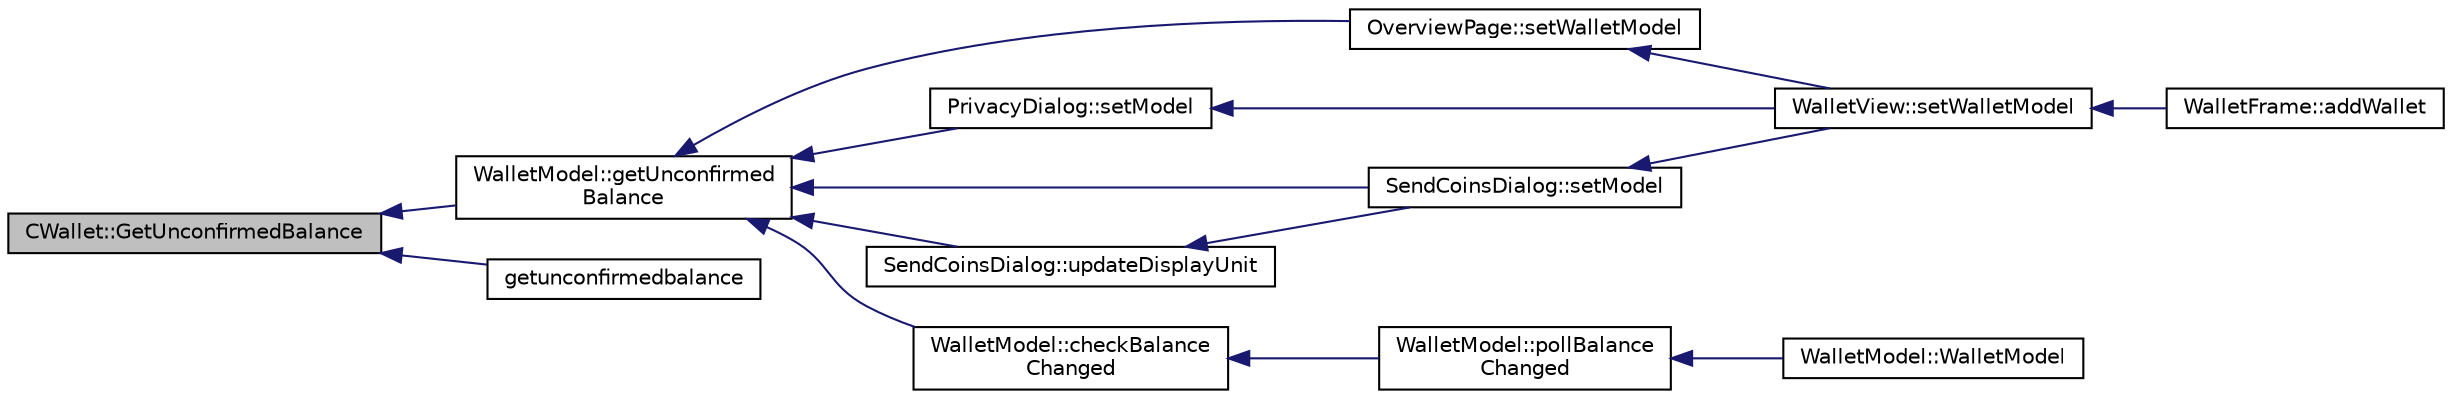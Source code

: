 digraph "CWallet::GetUnconfirmedBalance"
{
  edge [fontname="Helvetica",fontsize="10",labelfontname="Helvetica",labelfontsize="10"];
  node [fontname="Helvetica",fontsize="10",shape=record];
  rankdir="LR";
  Node846 [label="CWallet::GetUnconfirmedBalance",height=0.2,width=0.4,color="black", fillcolor="grey75", style="filled", fontcolor="black"];
  Node846 -> Node847 [dir="back",color="midnightblue",fontsize="10",style="solid",fontname="Helvetica"];
  Node847 [label="WalletModel::getUnconfirmed\lBalance",height=0.2,width=0.4,color="black", fillcolor="white", style="filled",URL="$class_wallet_model.html#a5028f20a33e0d17942abeea537916736"];
  Node847 -> Node848 [dir="back",color="midnightblue",fontsize="10",style="solid",fontname="Helvetica"];
  Node848 [label="OverviewPage::setWalletModel",height=0.2,width=0.4,color="black", fillcolor="white", style="filled",URL="$class_overview_page.html#a2ed52a3a87e9c74fee38fa873c9bc71f"];
  Node848 -> Node849 [dir="back",color="midnightblue",fontsize="10",style="solid",fontname="Helvetica"];
  Node849 [label="WalletView::setWalletModel",height=0.2,width=0.4,color="black", fillcolor="white", style="filled",URL="$class_wallet_view.html#a0a37ff693a4f9c1e5ddc23f9cd3913be",tooltip="Set the wallet model. "];
  Node849 -> Node850 [dir="back",color="midnightblue",fontsize="10",style="solid",fontname="Helvetica"];
  Node850 [label="WalletFrame::addWallet",height=0.2,width=0.4,color="black", fillcolor="white", style="filled",URL="$class_wallet_frame.html#aa199c3f27654199d84c365cf86167d86"];
  Node847 -> Node851 [dir="back",color="midnightblue",fontsize="10",style="solid",fontname="Helvetica"];
  Node851 [label="PrivacyDialog::setModel",height=0.2,width=0.4,color="black", fillcolor="white", style="filled",URL="$class_privacy_dialog.html#a7a2e2a84934e59ff1ff88de325036472"];
  Node851 -> Node849 [dir="back",color="midnightblue",fontsize="10",style="solid",fontname="Helvetica"];
  Node847 -> Node852 [dir="back",color="midnightblue",fontsize="10",style="solid",fontname="Helvetica"];
  Node852 [label="SendCoinsDialog::setModel",height=0.2,width=0.4,color="black", fillcolor="white", style="filled",URL="$class_send_coins_dialog.html#a73a6c1b1850a334ee652ac167713a2aa"];
  Node852 -> Node849 [dir="back",color="midnightblue",fontsize="10",style="solid",fontname="Helvetica"];
  Node847 -> Node853 [dir="back",color="midnightblue",fontsize="10",style="solid",fontname="Helvetica"];
  Node853 [label="SendCoinsDialog::updateDisplayUnit",height=0.2,width=0.4,color="black", fillcolor="white", style="filled",URL="$class_send_coins_dialog.html#a74815ad8502b126200b6fd2e59e9f042"];
  Node853 -> Node852 [dir="back",color="midnightblue",fontsize="10",style="solid",fontname="Helvetica"];
  Node847 -> Node854 [dir="back",color="midnightblue",fontsize="10",style="solid",fontname="Helvetica"];
  Node854 [label="WalletModel::checkBalance\lChanged",height=0.2,width=0.4,color="black", fillcolor="white", style="filled",URL="$class_wallet_model.html#adcc4eb8cd71cb4de223621866bb7fb7d"];
  Node854 -> Node855 [dir="back",color="midnightblue",fontsize="10",style="solid",fontname="Helvetica"];
  Node855 [label="WalletModel::pollBalance\lChanged",height=0.2,width=0.4,color="black", fillcolor="white", style="filled",URL="$class_wallet_model.html#a51469b2d95cfd4bc0a14ee456fca7b95"];
  Node855 -> Node856 [dir="back",color="midnightblue",fontsize="10",style="solid",fontname="Helvetica"];
  Node856 [label="WalletModel::WalletModel",height=0.2,width=0.4,color="black", fillcolor="white", style="filled",URL="$class_wallet_model.html#af50d9654d2f20e4e4f0789dcb64ad6b1"];
  Node846 -> Node857 [dir="back",color="midnightblue",fontsize="10",style="solid",fontname="Helvetica"];
  Node857 [label="getunconfirmedbalance",height=0.2,width=0.4,color="black", fillcolor="white", style="filled",URL="$rpcwallet_8cpp.html#a1f1b55cadcfbec4545b754b35d09032b"];
}

